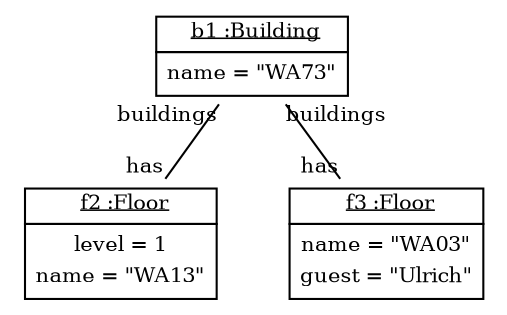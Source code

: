 graph ObjectDiagram {
   node [shape = none, fontsize = 10];
   edge [fontsize = 10];
   compound=true;

b1 [label=<<table border='0' cellborder='1' cellspacing='0'> <tr> <td> <u>b1 :Building</u></td></tr><tr><td><table border='0' cellborder='0' cellspacing='0'><tr><td>name = "WA73"</td></tr></table></td></tr></table>>];
f2 [label=<<table border='0' cellborder='1' cellspacing='0'> <tr> <td> <u>f2 :Floor</u></td></tr><tr><td><table border='0' cellborder='0' cellspacing='0'><tr><td>level = 1</td></tr><tr><td>name = "WA13"</td></tr></table></td></tr></table>>];
f3 [label=<<table border='0' cellborder='1' cellspacing='0'> <tr> <td> <u>f3 :Floor</u></td></tr><tr><td><table border='0' cellborder='0' cellspacing='0'><tr><td>name = "WA03"</td></tr><tr><td>guest = "Ulrich"</td></tr></table></td></tr></table>>];

b1 -- f2 [headlabel = "has" taillabel = "buildings"];
b1 -- f3 [headlabel = "has" taillabel = "buildings"];
}
